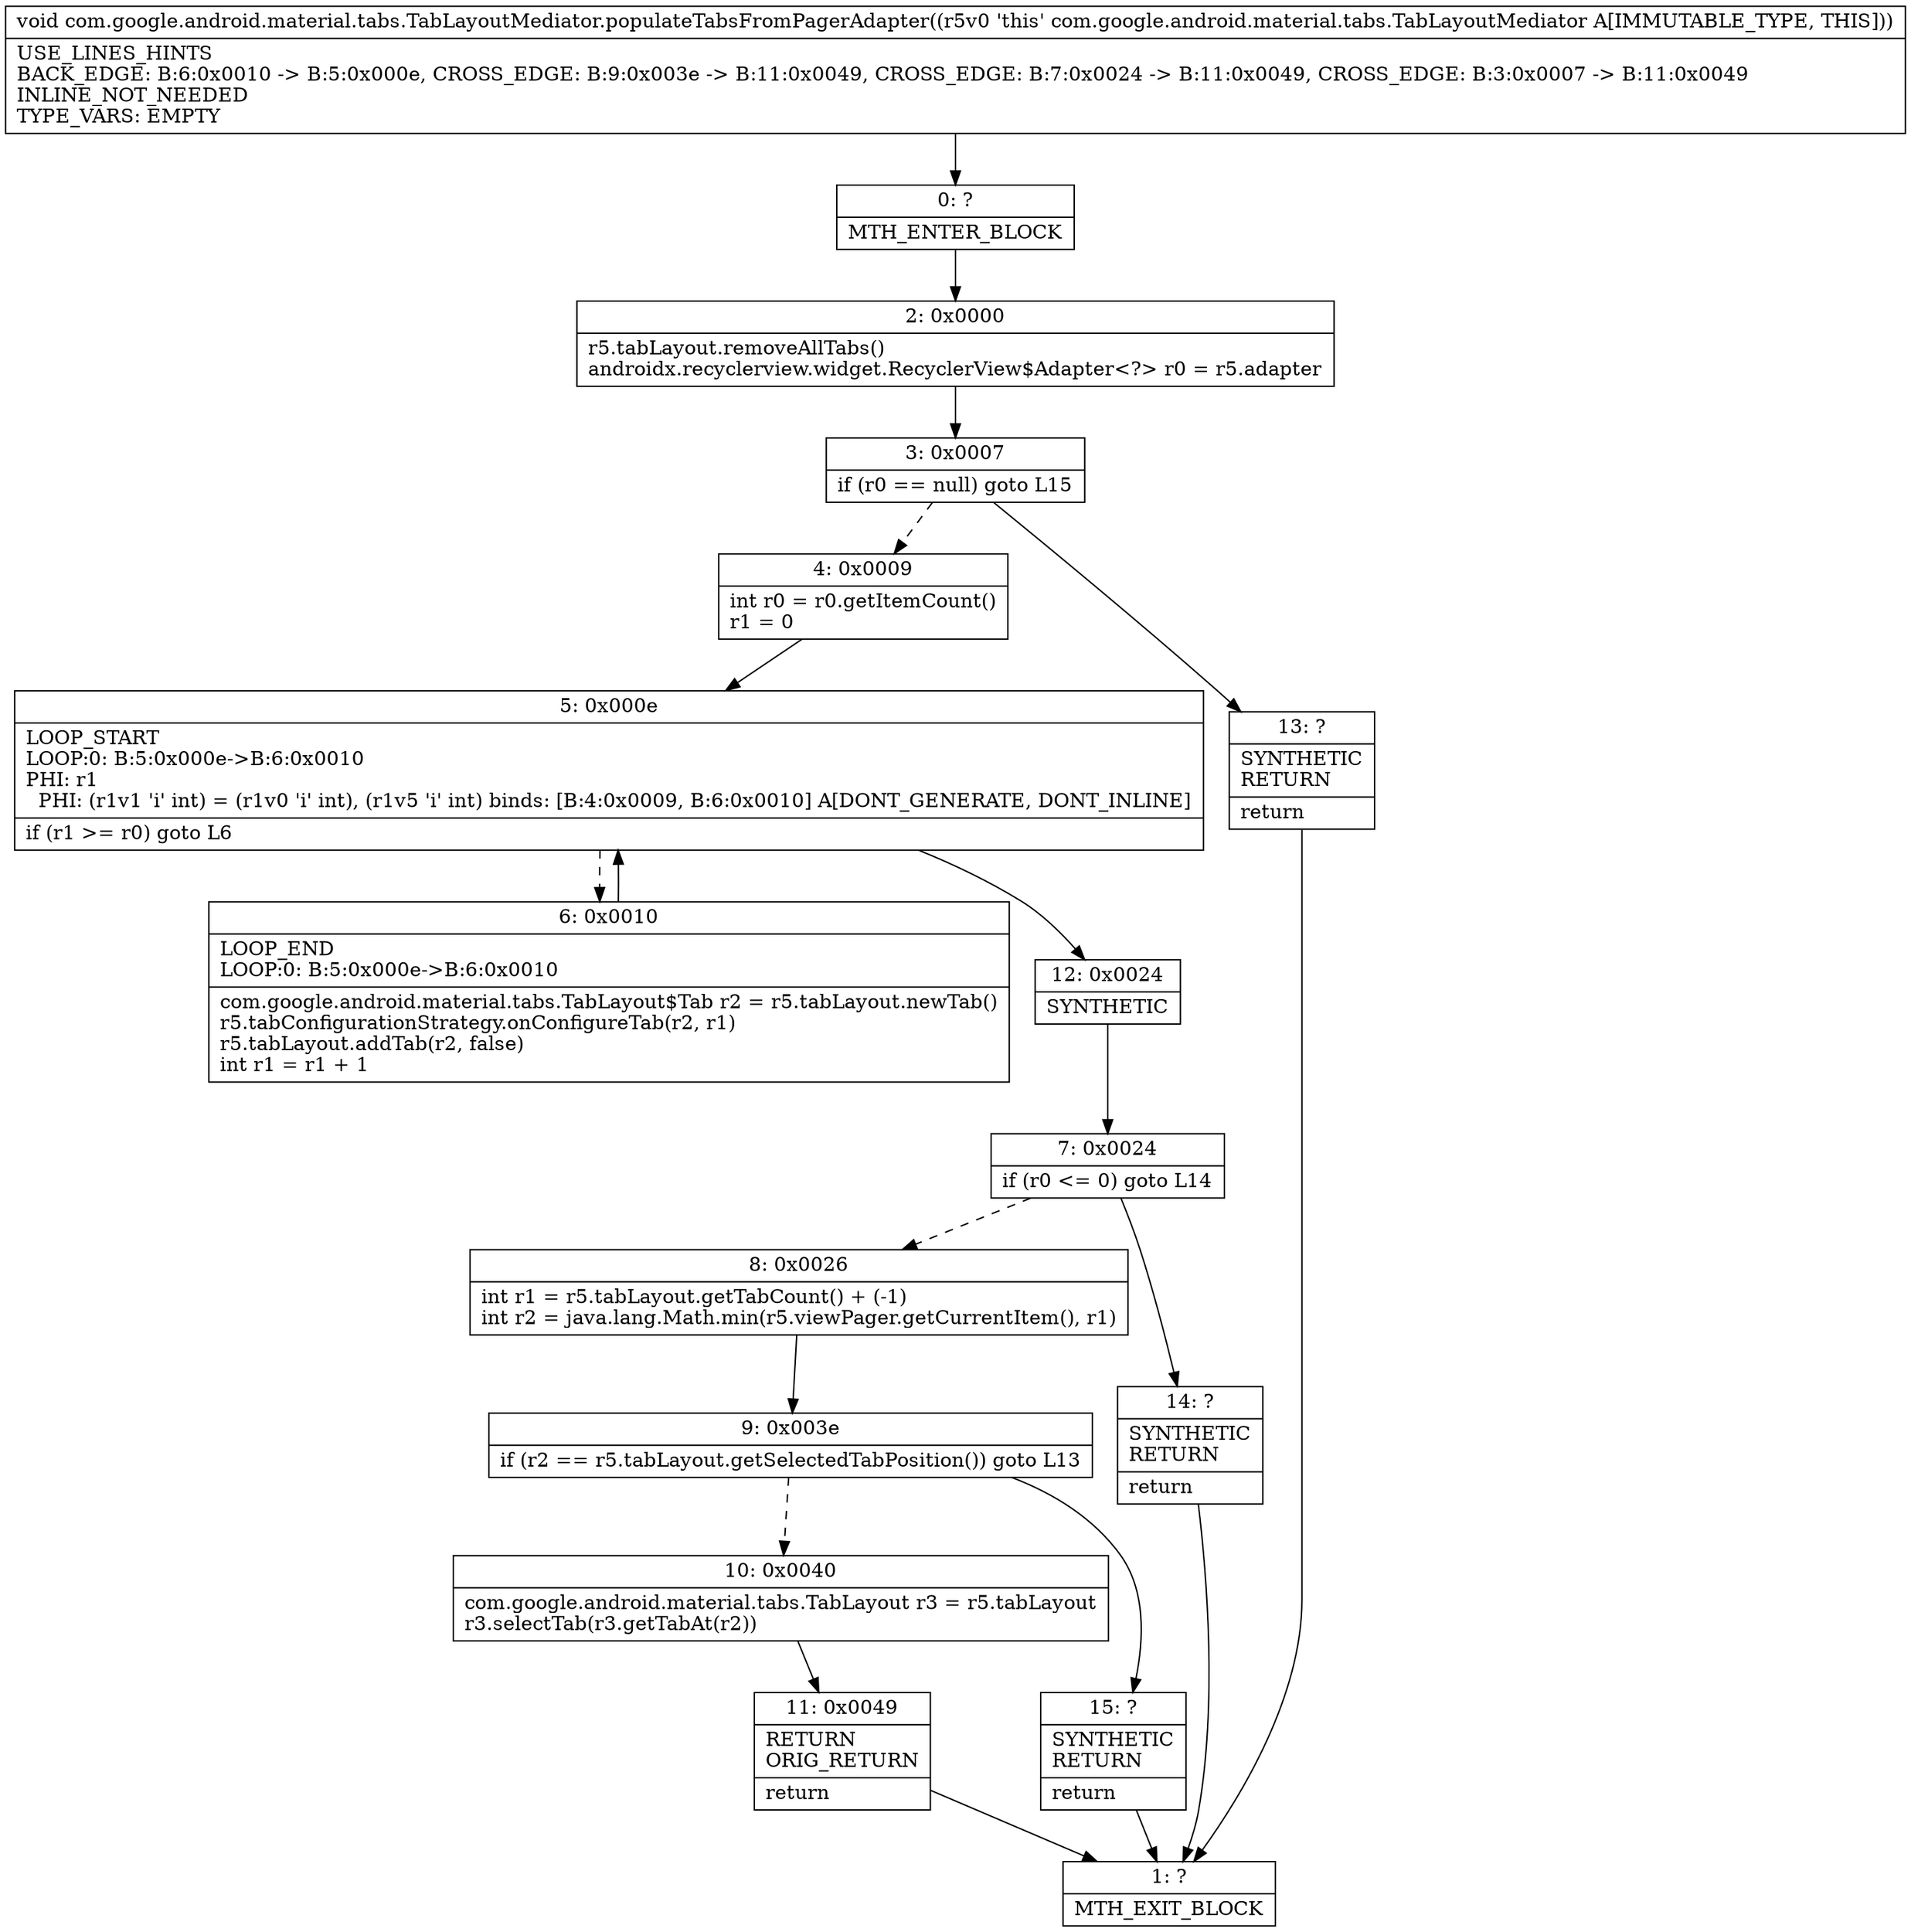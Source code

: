 digraph "CFG forcom.google.android.material.tabs.TabLayoutMediator.populateTabsFromPagerAdapter()V" {
Node_0 [shape=record,label="{0\:\ ?|MTH_ENTER_BLOCK\l}"];
Node_2 [shape=record,label="{2\:\ 0x0000|r5.tabLayout.removeAllTabs()\landroidx.recyclerview.widget.RecyclerView$Adapter\<?\> r0 = r5.adapter\l}"];
Node_3 [shape=record,label="{3\:\ 0x0007|if (r0 == null) goto L15\l}"];
Node_4 [shape=record,label="{4\:\ 0x0009|int r0 = r0.getItemCount()\lr1 = 0\l}"];
Node_5 [shape=record,label="{5\:\ 0x000e|LOOP_START\lLOOP:0: B:5:0x000e\-\>B:6:0x0010\lPHI: r1 \l  PHI: (r1v1 'i' int) = (r1v0 'i' int), (r1v5 'i' int) binds: [B:4:0x0009, B:6:0x0010] A[DONT_GENERATE, DONT_INLINE]\l|if (r1 \>= r0) goto L6\l}"];
Node_6 [shape=record,label="{6\:\ 0x0010|LOOP_END\lLOOP:0: B:5:0x000e\-\>B:6:0x0010\l|com.google.android.material.tabs.TabLayout$Tab r2 = r5.tabLayout.newTab()\lr5.tabConfigurationStrategy.onConfigureTab(r2, r1)\lr5.tabLayout.addTab(r2, false)\lint r1 = r1 + 1\l}"];
Node_12 [shape=record,label="{12\:\ 0x0024|SYNTHETIC\l}"];
Node_7 [shape=record,label="{7\:\ 0x0024|if (r0 \<= 0) goto L14\l}"];
Node_8 [shape=record,label="{8\:\ 0x0026|int r1 = r5.tabLayout.getTabCount() + (\-1)\lint r2 = java.lang.Math.min(r5.viewPager.getCurrentItem(), r1)\l}"];
Node_9 [shape=record,label="{9\:\ 0x003e|if (r2 == r5.tabLayout.getSelectedTabPosition()) goto L13\l}"];
Node_10 [shape=record,label="{10\:\ 0x0040|com.google.android.material.tabs.TabLayout r3 = r5.tabLayout\lr3.selectTab(r3.getTabAt(r2))\l}"];
Node_11 [shape=record,label="{11\:\ 0x0049|RETURN\lORIG_RETURN\l|return\l}"];
Node_1 [shape=record,label="{1\:\ ?|MTH_EXIT_BLOCK\l}"];
Node_15 [shape=record,label="{15\:\ ?|SYNTHETIC\lRETURN\l|return\l}"];
Node_14 [shape=record,label="{14\:\ ?|SYNTHETIC\lRETURN\l|return\l}"];
Node_13 [shape=record,label="{13\:\ ?|SYNTHETIC\lRETURN\l|return\l}"];
MethodNode[shape=record,label="{void com.google.android.material.tabs.TabLayoutMediator.populateTabsFromPagerAdapter((r5v0 'this' com.google.android.material.tabs.TabLayoutMediator A[IMMUTABLE_TYPE, THIS]))  | USE_LINES_HINTS\lBACK_EDGE: B:6:0x0010 \-\> B:5:0x000e, CROSS_EDGE: B:9:0x003e \-\> B:11:0x0049, CROSS_EDGE: B:7:0x0024 \-\> B:11:0x0049, CROSS_EDGE: B:3:0x0007 \-\> B:11:0x0049\lINLINE_NOT_NEEDED\lTYPE_VARS: EMPTY\l}"];
MethodNode -> Node_0;Node_0 -> Node_2;
Node_2 -> Node_3;
Node_3 -> Node_4[style=dashed];
Node_3 -> Node_13;
Node_4 -> Node_5;
Node_5 -> Node_6[style=dashed];
Node_5 -> Node_12;
Node_6 -> Node_5;
Node_12 -> Node_7;
Node_7 -> Node_8[style=dashed];
Node_7 -> Node_14;
Node_8 -> Node_9;
Node_9 -> Node_10[style=dashed];
Node_9 -> Node_15;
Node_10 -> Node_11;
Node_11 -> Node_1;
Node_15 -> Node_1;
Node_14 -> Node_1;
Node_13 -> Node_1;
}

